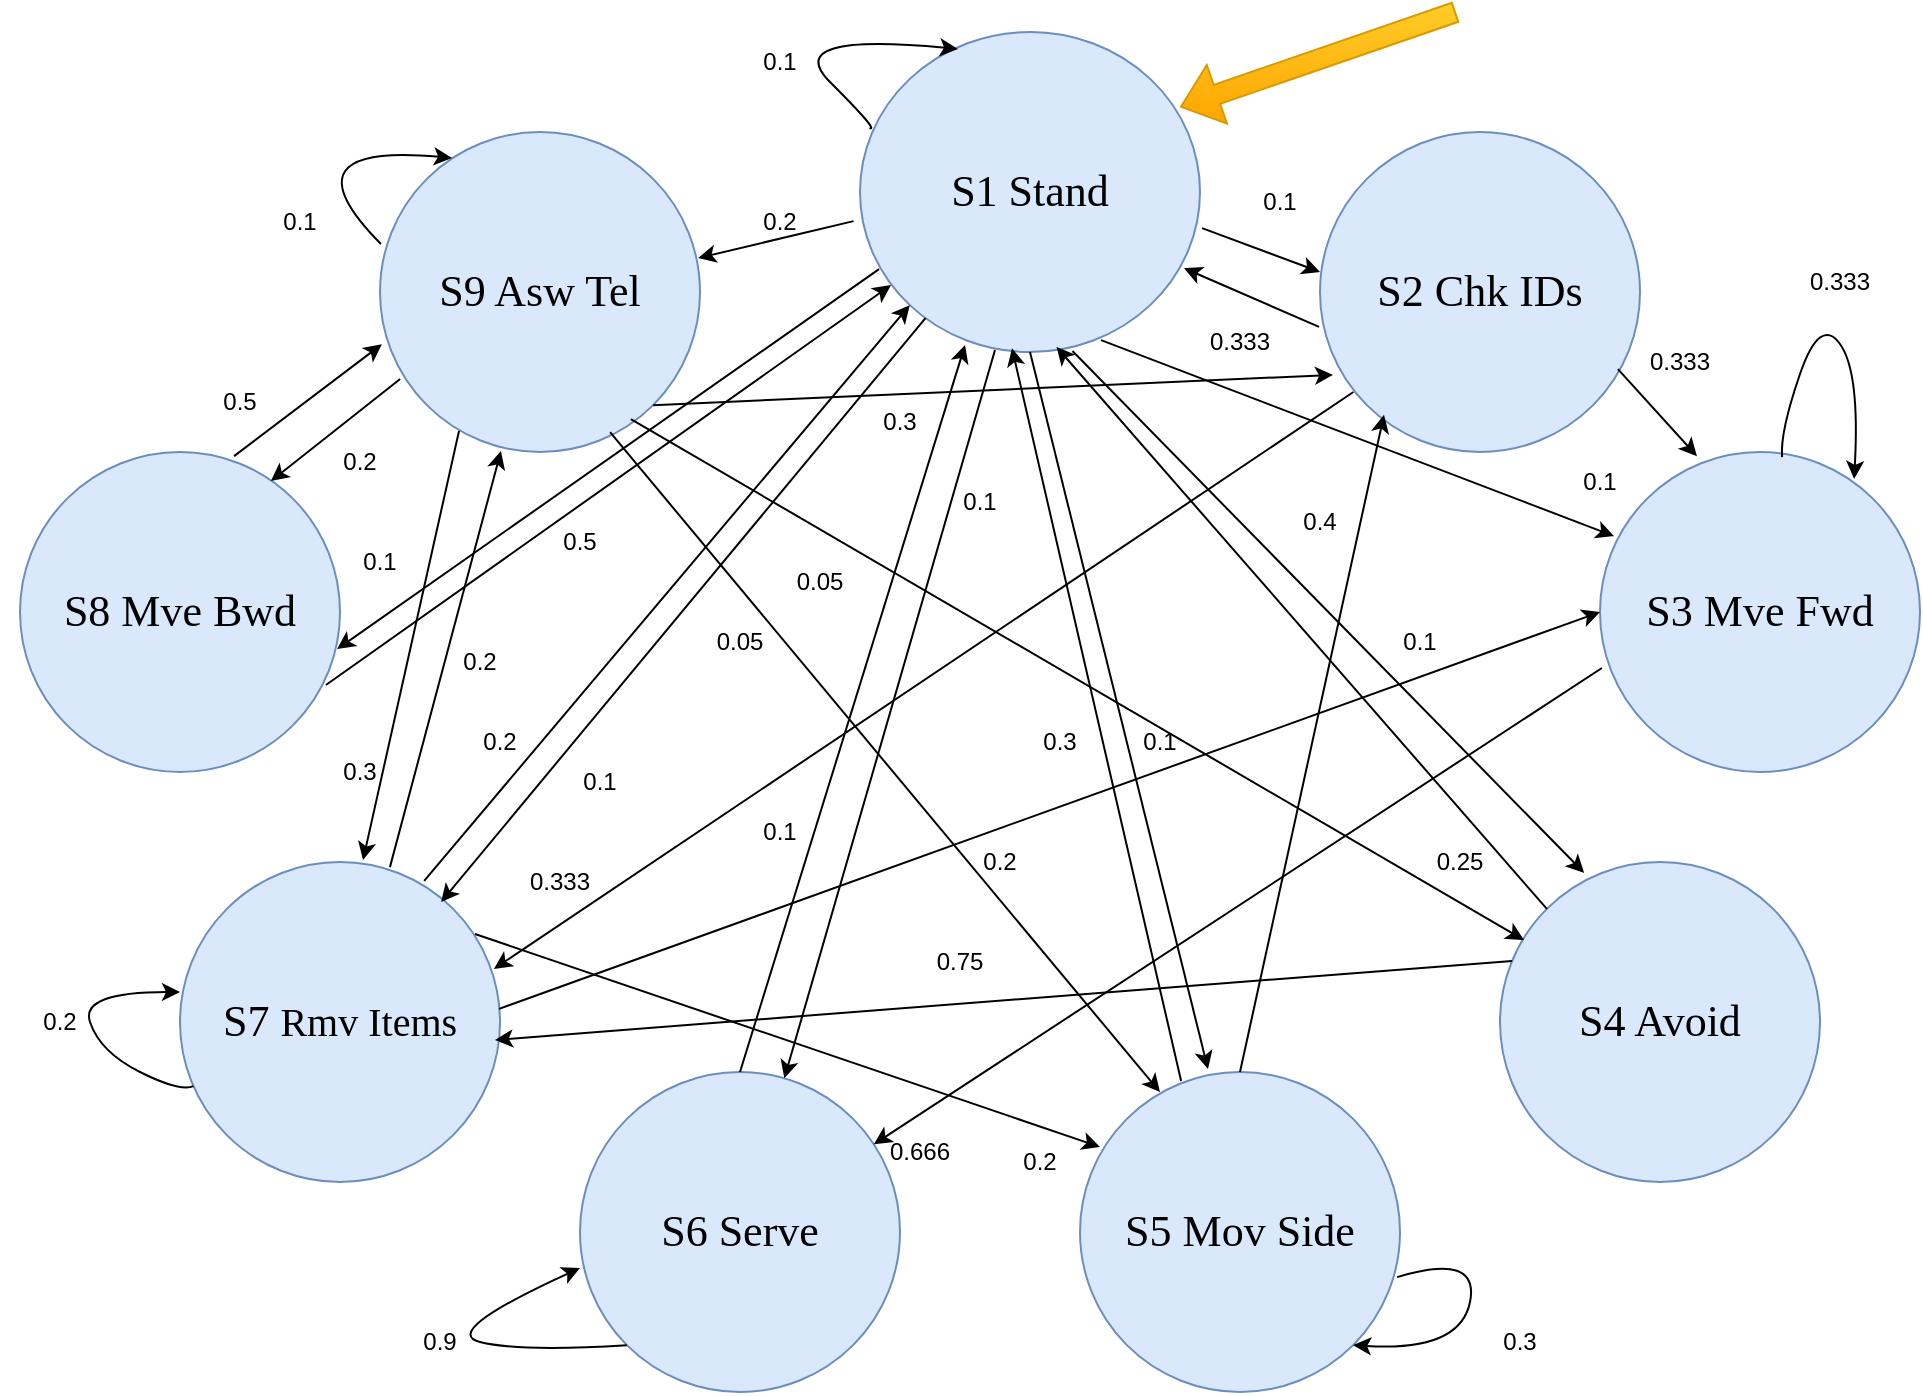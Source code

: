 <mxfile version="22.0.8" type="github">
  <diagram name="Page-1" id="dd472eb7-4b8b-5cd9-a60b-b15522922e76">
    <mxGraphModel dx="1014" dy="1520" grid="1" gridSize="12" guides="1" tooltips="1" connect="1" arrows="1" fold="1" page="1" pageScale="1" pageWidth="1100" pageHeight="850" background="none" math="0" shadow="0">
      <root>
        <mxCell id="0" />
        <mxCell id="1" parent="0" />
        <mxCell id="45236fa5f4b8e91a-1" value="S1 Stand" style="ellipse;whiteSpace=wrap;html=1;rounded=0;shadow=0;dashed=0;comic=0;fontFamily=Verdana;fontSize=22;fillColor=#dae8fc;strokeColor=#6c8ebf;" parent="1" vertex="1">
          <mxGeometry x="470" y="10" width="170" height="160" as="geometry" />
        </mxCell>
        <mxCell id="45236fa5f4b8e91a-2" value="S5 Mov Side" style="ellipse;whiteSpace=wrap;html=1;rounded=0;shadow=0;dashed=0;comic=0;fontFamily=Verdana;fontSize=22;fillColor=#dae8fc;strokeColor=#6c8ebf;" parent="1" vertex="1">
          <mxGeometry x="580" y="530" width="160" height="160" as="geometry" />
        </mxCell>
        <mxCell id="45236fa5f4b8e91a-3" value="S3 Mve Fwd" style="ellipse;whiteSpace=wrap;html=1;rounded=0;shadow=0;dashed=0;comic=0;fontFamily=Verdana;fontSize=22;fillColor=#dae8fc;strokeColor=#6c8ebf;" parent="1" vertex="1">
          <mxGeometry x="840" y="220" width="160" height="160" as="geometry" />
        </mxCell>
        <mxCell id="45236fa5f4b8e91a-4" value="S7 &lt;font style=&quot;font-size: 20px;&quot;&gt;Rmv Items&lt;/font&gt;" style="ellipse;whiteSpace=wrap;html=1;rounded=0;shadow=0;dashed=0;comic=0;fontFamily=Verdana;fontSize=22;fillColor=#dae8fc;strokeColor=#6c8ebf;" parent="1" vertex="1">
          <mxGeometry x="130" y="425" width="160" height="160" as="geometry" />
        </mxCell>
        <mxCell id="45236fa5f4b8e91a-5" value="S8 Mve Bwd" style="ellipse;whiteSpace=wrap;html=1;rounded=0;shadow=0;dashed=0;comic=0;fontFamily=Verdana;fontSize=22;fillColor=#dae8fc;strokeColor=#6c8ebf;" parent="1" vertex="1">
          <mxGeometry x="50" y="220" width="160" height="160" as="geometry" />
        </mxCell>
        <mxCell id="45236fa5f4b8e91a-6" value="S2 Chk IDs" style="ellipse;whiteSpace=wrap;html=1;rounded=0;shadow=0;dashed=0;comic=0;fontFamily=Verdana;fontSize=22;fillColor=#dae8fc;strokeColor=#6c8ebf;" parent="1" vertex="1">
          <mxGeometry x="700" y="60" width="160" height="160" as="geometry" />
        </mxCell>
        <mxCell id="45236fa5f4b8e91a-7" value="S4 Avoid" style="ellipse;whiteSpace=wrap;html=1;rounded=0;shadow=0;dashed=0;comic=0;fontFamily=Verdana;fontSize=22;fillColor=#dae8fc;strokeColor=#6c8ebf;" parent="1" vertex="1">
          <mxGeometry x="790" y="425" width="160" height="160" as="geometry" />
        </mxCell>
        <mxCell id="45236fa5f4b8e91a-8" value="S6 Serve" style="ellipse;whiteSpace=wrap;html=1;rounded=0;shadow=0;dashed=0;comic=0;fontFamily=Verdana;fontSize=22;fillColor=#dae8fc;strokeColor=#6c8ebf;" parent="1" vertex="1">
          <mxGeometry x="330" y="530" width="160" height="160" as="geometry" />
        </mxCell>
        <mxCell id="BMzWkoF-RMPC0aLK7jVe-1" value="S9 Asw Tel" style="ellipse;whiteSpace=wrap;html=1;rounded=0;shadow=0;dashed=0;comic=0;fontFamily=Verdana;fontSize=22;fillColor=#dae8fc;strokeColor=#6c8ebf;" parent="1" vertex="1">
          <mxGeometry x="230" y="60" width="160" height="160" as="geometry" />
        </mxCell>
        <mxCell id="BMzWkoF-RMPC0aLK7jVe-3" value="" style="curved=1;endArrow=classic;html=1;rounded=0;entryX=0.288;entryY=0.053;entryDx=0;entryDy=0;entryPerimeter=0;exitX=0.028;exitY=0.3;exitDx=0;exitDy=0;exitPerimeter=0;" parent="1" source="45236fa5f4b8e91a-1" target="45236fa5f4b8e91a-1" edge="1">
          <mxGeometry width="50" height="50" relative="1" as="geometry">
            <mxPoint x="430" y="60" as="sourcePoint" />
            <mxPoint x="480" y="10" as="targetPoint" />
            <Array as="points">
              <mxPoint x="480" y="60" />
              <mxPoint x="430" y="10" />
            </Array>
          </mxGeometry>
        </mxCell>
        <mxCell id="BMzWkoF-RMPC0aLK7jVe-5" value="" style="curved=1;endArrow=classic;html=1;rounded=0;exitX=0.569;exitY=0.016;exitDx=0;exitDy=0;exitPerimeter=0;entryX=0.794;entryY=0.084;entryDx=0;entryDy=0;entryPerimeter=0;" parent="1" source="45236fa5f4b8e91a-3" target="45236fa5f4b8e91a-3" edge="1">
          <mxGeometry width="50" height="50" relative="1" as="geometry">
            <mxPoint x="963.923" y="220.618" as="sourcePoint" />
            <mxPoint x="1010" y="223" as="targetPoint" />
            <Array as="points">
              <mxPoint x="930" y="210" />
              <mxPoint x="950" y="152" />
              <mxPoint x="970" y="180" />
            </Array>
          </mxGeometry>
        </mxCell>
        <mxCell id="BMzWkoF-RMPC0aLK7jVe-6" value="" style="curved=1;endArrow=classic;html=1;rounded=0;entryX=0.288;entryY=0.053;entryDx=0;entryDy=0;entryPerimeter=0;exitX=0;exitY=1;exitDx=0;exitDy=0;" parent="1" source="45236fa5f4b8e91a-8" edge="1">
          <mxGeometry width="50" height="50" relative="1" as="geometry">
            <mxPoint x="288" y="668" as="sourcePoint" />
            <mxPoint x="330" y="628" as="targetPoint" />
            <Array as="points">
              <mxPoint x="300" y="670" />
              <mxPoint x="260" y="660" />
            </Array>
          </mxGeometry>
        </mxCell>
        <mxCell id="BMzWkoF-RMPC0aLK7jVe-7" value="" style="curved=1;endArrow=classic;html=1;rounded=0;exitX=0.991;exitY=0.641;exitDx=0;exitDy=0;exitPerimeter=0;entryX=1;entryY=1;entryDx=0;entryDy=0;" parent="1" source="45236fa5f4b8e91a-2" target="45236fa5f4b8e91a-2" edge="1">
          <mxGeometry width="50" height="50" relative="1" as="geometry">
            <mxPoint x="790" y="650" as="sourcePoint" />
            <mxPoint x="760" y="680" as="targetPoint" />
            <Array as="points">
              <mxPoint x="780" y="620" />
              <mxPoint x="770" y="670" />
            </Array>
          </mxGeometry>
        </mxCell>
        <mxCell id="BMzWkoF-RMPC0aLK7jVe-12" value="" style="curved=1;endArrow=classic;html=1;rounded=0;" parent="1" source="45236fa5f4b8e91a-4" edge="1">
          <mxGeometry width="50" height="50" relative="1" as="geometry">
            <mxPoint x="110" y="580" as="sourcePoint" />
            <mxPoint x="130" y="490" as="targetPoint" />
            <Array as="points">
              <mxPoint x="130" y="540" />
              <mxPoint x="90" y="520" />
              <mxPoint x="80" y="490" />
            </Array>
          </mxGeometry>
        </mxCell>
        <mxCell id="BMzWkoF-RMPC0aLK7jVe-13" value="" style="curved=1;endArrow=classic;html=1;rounded=0;entryX=0.288;entryY=0.053;entryDx=0;entryDy=0;entryPerimeter=0;exitX=0.003;exitY=0.35;exitDx=0;exitDy=0;exitPerimeter=0;" parent="1" source="BMzWkoF-RMPC0aLK7jVe-1" edge="1">
          <mxGeometry width="50" height="50" relative="1" as="geometry">
            <mxPoint x="230" y="115" as="sourcePoint" />
            <mxPoint x="266" y="73" as="targetPoint" />
            <Array as="points">
              <mxPoint x="180" y="65" />
            </Array>
          </mxGeometry>
        </mxCell>
        <mxCell id="BMzWkoF-RMPC0aLK7jVe-14" value="" style="endArrow=classic;html=1;rounded=0;exitX=1.006;exitY=0.613;exitDx=0;exitDy=0;exitPerimeter=0;" parent="1" source="45236fa5f4b8e91a-1" edge="1">
          <mxGeometry width="50" height="50" relative="1" as="geometry">
            <mxPoint x="650" y="180" as="sourcePoint" />
            <mxPoint x="700" y="130" as="targetPoint" />
          </mxGeometry>
        </mxCell>
        <mxCell id="BMzWkoF-RMPC0aLK7jVe-16" value="" style="endArrow=classic;html=1;rounded=0;entryX=0.044;entryY=0.263;entryDx=0;entryDy=0;entryPerimeter=0;exitX=0.709;exitY=0.963;exitDx=0;exitDy=0;exitPerimeter=0;" parent="1" source="45236fa5f4b8e91a-1" target="45236fa5f4b8e91a-3" edge="1">
          <mxGeometry width="50" height="50" relative="1" as="geometry">
            <mxPoint x="650" y="300" as="sourcePoint" />
            <mxPoint x="700" y="250" as="targetPoint" />
          </mxGeometry>
        </mxCell>
        <mxCell id="BMzWkoF-RMPC0aLK7jVe-17" value="" style="endArrow=classic;html=1;rounded=0;exitX=0.397;exitY=0.994;exitDx=0;exitDy=0;exitPerimeter=0;" parent="1" source="45236fa5f4b8e91a-1" target="45236fa5f4b8e91a-8" edge="1">
          <mxGeometry width="50" height="50" relative="1" as="geometry">
            <mxPoint x="490" y="390" as="sourcePoint" />
            <mxPoint x="540" y="340" as="targetPoint" />
          </mxGeometry>
        </mxCell>
        <mxCell id="BMzWkoF-RMPC0aLK7jVe-18" value="" style="endArrow=classic;html=1;rounded=0;entryX=0.4;entryY=-0.009;entryDx=0;entryDy=0;entryPerimeter=0;exitX=0.5;exitY=1;exitDx=0;exitDy=0;" parent="1" source="45236fa5f4b8e91a-1" target="45236fa5f4b8e91a-2" edge="1">
          <mxGeometry width="50" height="50" relative="1" as="geometry">
            <mxPoint x="500" y="400" as="sourcePoint" />
            <mxPoint x="550" y="350" as="targetPoint" />
          </mxGeometry>
        </mxCell>
        <mxCell id="BMzWkoF-RMPC0aLK7jVe-19" value="" style="endArrow=classic;html=1;rounded=0;entryX=0.263;entryY=0.034;entryDx=0;entryDy=0;entryPerimeter=0;exitX=0.625;exitY=0.997;exitDx=0;exitDy=0;exitPerimeter=0;" parent="1" source="45236fa5f4b8e91a-1" target="45236fa5f4b8e91a-7" edge="1">
          <mxGeometry width="50" height="50" relative="1" as="geometry">
            <mxPoint x="510" y="410" as="sourcePoint" />
            <mxPoint x="560" y="360" as="targetPoint" />
          </mxGeometry>
        </mxCell>
        <mxCell id="BMzWkoF-RMPC0aLK7jVe-22" value="" style="endArrow=classic;html=1;rounded=0;entryX=0.991;entryY=0.616;entryDx=0;entryDy=0;entryPerimeter=0;exitX=0.056;exitY=0.741;exitDx=0;exitDy=0;exitPerimeter=0;" parent="1" source="45236fa5f4b8e91a-1" target="45236fa5f4b8e91a-5" edge="1">
          <mxGeometry width="50" height="50" relative="1" as="geometry">
            <mxPoint x="390" y="230" as="sourcePoint" />
            <mxPoint x="350" y="290" as="targetPoint" />
          </mxGeometry>
        </mxCell>
        <mxCell id="BMzWkoF-RMPC0aLK7jVe-23" value="" style="endArrow=classic;html=1;rounded=0;entryX=0.816;entryY=0.125;entryDx=0;entryDy=0;entryPerimeter=0;" parent="1" source="45236fa5f4b8e91a-1" target="45236fa5f4b8e91a-4" edge="1">
          <mxGeometry width="50" height="50" relative="1" as="geometry">
            <mxPoint x="470" y="180" as="sourcePoint" />
            <mxPoint x="430" y="320" as="targetPoint" />
          </mxGeometry>
        </mxCell>
        <mxCell id="BMzWkoF-RMPC0aLK7jVe-26" value="" style="endArrow=classic;html=1;rounded=0;exitX=-0.019;exitY=0.591;exitDx=0;exitDy=0;exitPerimeter=0;entryX=0.994;entryY=0.394;entryDx=0;entryDy=0;entryPerimeter=0;" parent="1" source="45236fa5f4b8e91a-1" target="BMzWkoF-RMPC0aLK7jVe-1" edge="1">
          <mxGeometry width="50" height="50" relative="1" as="geometry">
            <mxPoint x="467" y="105" as="sourcePoint" />
            <mxPoint x="390" y="131" as="targetPoint" />
            <Array as="points" />
          </mxGeometry>
        </mxCell>
        <mxCell id="BMzWkoF-RMPC0aLK7jVe-25" value="0.2" style="text;html=1;strokeColor=none;fillColor=none;align=center;verticalAlign=middle;whiteSpace=wrap;rounded=0;" parent="1" vertex="1">
          <mxGeometry x="400" y="90" width="60" height="30" as="geometry" />
        </mxCell>
        <mxCell id="BMzWkoF-RMPC0aLK7jVe-27" value="0.1" style="text;html=1;strokeColor=none;fillColor=none;align=center;verticalAlign=middle;whiteSpace=wrap;rounded=0;" parent="1" vertex="1">
          <mxGeometry x="200" y="260" width="60" height="30" as="geometry" />
        </mxCell>
        <mxCell id="BMzWkoF-RMPC0aLK7jVe-28" value="0.1" style="text;html=1;strokeColor=none;fillColor=none;align=center;verticalAlign=middle;whiteSpace=wrap;rounded=0;" parent="1" vertex="1">
          <mxGeometry x="310" y="370" width="60" height="30" as="geometry" />
        </mxCell>
        <mxCell id="BMzWkoF-RMPC0aLK7jVe-29" value="0.1" style="text;html=1;strokeColor=none;fillColor=none;align=center;verticalAlign=middle;whiteSpace=wrap;rounded=0;" parent="1" vertex="1">
          <mxGeometry x="500" y="230" width="60" height="30" as="geometry" />
        </mxCell>
        <mxCell id="BMzWkoF-RMPC0aLK7jVe-30" value="0.1" style="text;html=1;strokeColor=none;fillColor=none;align=center;verticalAlign=middle;whiteSpace=wrap;rounded=0;" parent="1" vertex="1">
          <mxGeometry x="590" y="350" width="60" height="30" as="geometry" />
        </mxCell>
        <mxCell id="BMzWkoF-RMPC0aLK7jVe-31" value="0.1" style="text;html=1;strokeColor=none;fillColor=none;align=center;verticalAlign=middle;whiteSpace=wrap;rounded=0;" parent="1" vertex="1">
          <mxGeometry x="720" y="300" width="60" height="30" as="geometry" />
        </mxCell>
        <mxCell id="BMzWkoF-RMPC0aLK7jVe-32" value="0.1" style="text;html=1;strokeColor=none;fillColor=none;align=center;verticalAlign=middle;whiteSpace=wrap;rounded=0;" parent="1" vertex="1">
          <mxGeometry x="810" y="220" width="60" height="30" as="geometry" />
        </mxCell>
        <mxCell id="BMzWkoF-RMPC0aLK7jVe-33" value="0.1" style="text;html=1;strokeColor=none;fillColor=none;align=center;verticalAlign=middle;whiteSpace=wrap;rounded=0;" parent="1" vertex="1">
          <mxGeometry x="650" y="80" width="60" height="30" as="geometry" />
        </mxCell>
        <mxCell id="BMzWkoF-RMPC0aLK7jVe-35" value="0.1" style="text;html=1;strokeColor=none;fillColor=none;align=center;verticalAlign=middle;whiteSpace=wrap;rounded=0;" parent="1" vertex="1">
          <mxGeometry x="400" y="10" width="60" height="30" as="geometry" />
        </mxCell>
        <mxCell id="BMzWkoF-RMPC0aLK7jVe-36" value="0.333" style="text;html=1;strokeColor=none;fillColor=none;align=center;verticalAlign=middle;whiteSpace=wrap;rounded=0;" parent="1" vertex="1">
          <mxGeometry x="930" y="120" width="60" height="30" as="geometry" />
        </mxCell>
        <mxCell id="BMzWkoF-RMPC0aLK7jVe-39" value="0.3" style="text;html=1;strokeColor=none;fillColor=none;align=center;verticalAlign=middle;whiteSpace=wrap;rounded=0;" parent="1" vertex="1">
          <mxGeometry x="770" y="650" width="60" height="30" as="geometry" />
        </mxCell>
        <mxCell id="BMzWkoF-RMPC0aLK7jVe-40" value="0.9" style="text;html=1;strokeColor=none;fillColor=none;align=center;verticalAlign=middle;whiteSpace=wrap;rounded=0;" parent="1" vertex="1">
          <mxGeometry x="230" y="650" width="60" height="30" as="geometry" />
        </mxCell>
        <mxCell id="BMzWkoF-RMPC0aLK7jVe-41" value="0.2" style="text;html=1;strokeColor=none;fillColor=none;align=center;verticalAlign=middle;whiteSpace=wrap;rounded=0;" parent="1" vertex="1">
          <mxGeometry x="40" y="490" width="60" height="30" as="geometry" />
        </mxCell>
        <mxCell id="BMzWkoF-RMPC0aLK7jVe-42" value="0.1" style="text;html=1;strokeColor=none;fillColor=none;align=center;verticalAlign=middle;whiteSpace=wrap;rounded=0;" parent="1" vertex="1">
          <mxGeometry x="160" y="90" width="60" height="30" as="geometry" />
        </mxCell>
        <mxCell id="BMzWkoF-RMPC0aLK7jVe-50" value="" style="endArrow=classic;html=1;rounded=0;exitX=-0.003;exitY=0.609;exitDx=0;exitDy=0;exitPerimeter=0;entryX=0.953;entryY=0.738;entryDx=0;entryDy=0;entryPerimeter=0;" parent="1" source="45236fa5f4b8e91a-6" target="45236fa5f4b8e91a-1" edge="1">
          <mxGeometry width="50" height="50" relative="1" as="geometry">
            <mxPoint x="651.5" y="168.66" as="sourcePoint" />
            <mxPoint x="694.54" y="172.89" as="targetPoint" />
          </mxGeometry>
        </mxCell>
        <mxCell id="BMzWkoF-RMPC0aLK7jVe-54" value="0.333" style="text;html=1;strokeColor=none;fillColor=none;align=center;verticalAlign=middle;whiteSpace=wrap;rounded=0;" parent="1" vertex="1">
          <mxGeometry x="630" y="150" width="60" height="30" as="geometry" />
        </mxCell>
        <mxCell id="BMzWkoF-RMPC0aLK7jVe-57" value="" style="endArrow=classic;html=1;rounded=0;exitX=0.931;exitY=0.741;exitDx=0;exitDy=0;exitPerimeter=0;entryX=0.303;entryY=0.013;entryDx=0;entryDy=0;entryPerimeter=0;" parent="1" source="45236fa5f4b8e91a-6" target="45236fa5f4b8e91a-3" edge="1">
          <mxGeometry width="50" height="50" relative="1" as="geometry">
            <mxPoint x="880" y="190" as="sourcePoint" />
            <mxPoint x="930" y="140" as="targetPoint" />
            <Array as="points" />
          </mxGeometry>
        </mxCell>
        <mxCell id="BMzWkoF-RMPC0aLK7jVe-58" value="0.333" style="text;html=1;strokeColor=none;fillColor=none;align=center;verticalAlign=middle;whiteSpace=wrap;rounded=0;" parent="1" vertex="1">
          <mxGeometry x="850" y="160" width="60" height="30" as="geometry" />
        </mxCell>
        <mxCell id="BMzWkoF-RMPC0aLK7jVe-61" value="" style="endArrow=classic;html=1;rounded=0;entryX=0.981;entryY=0.334;entryDx=0;entryDy=0;entryPerimeter=0;" parent="1" target="45236fa5f4b8e91a-4" edge="1">
          <mxGeometry width="50" height="50" relative="1" as="geometry">
            <mxPoint x="716.72" y="190" as="sourcePoint" />
            <mxPoint x="350" y="510.32" as="targetPoint" />
          </mxGeometry>
        </mxCell>
        <mxCell id="BMzWkoF-RMPC0aLK7jVe-62" value="0.333" style="text;html=1;strokeColor=none;fillColor=none;align=center;verticalAlign=middle;whiteSpace=wrap;rounded=0;" parent="1" vertex="1">
          <mxGeometry x="290" y="420" width="60" height="30" as="geometry" />
        </mxCell>
        <mxCell id="BMzWkoF-RMPC0aLK7jVe-63" value="" style="endArrow=classic;html=1;rounded=0;exitX=0.006;exitY=0.675;exitDx=0;exitDy=0;exitPerimeter=0;" parent="1" source="45236fa5f4b8e91a-3" target="45236fa5f4b8e91a-8" edge="1">
          <mxGeometry width="50" height="50" relative="1" as="geometry">
            <mxPoint x="950" y="90.0" as="sourcePoint" />
            <mxPoint x="383.8" y="479.04" as="targetPoint" />
          </mxGeometry>
        </mxCell>
        <mxCell id="BMzWkoF-RMPC0aLK7jVe-64" value="0.666" style="text;html=1;strokeColor=none;fillColor=none;align=center;verticalAlign=middle;whiteSpace=wrap;rounded=0;" parent="1" vertex="1">
          <mxGeometry x="470" y="555" width="60" height="30" as="geometry" />
        </mxCell>
        <mxCell id="BMzWkoF-RMPC0aLK7jVe-65" value="" style="endArrow=classic;html=1;rounded=0;exitX=0;exitY=0;exitDx=0;exitDy=0;entryX=0.578;entryY=0.984;entryDx=0;entryDy=0;entryPerimeter=0;" parent="1" source="45236fa5f4b8e91a-7" target="45236fa5f4b8e91a-1" edge="1">
          <mxGeometry width="50" height="50" relative="1" as="geometry">
            <mxPoint x="470" y="370" as="sourcePoint" />
            <mxPoint x="520" y="320" as="targetPoint" />
          </mxGeometry>
        </mxCell>
        <mxCell id="BMzWkoF-RMPC0aLK7jVe-67" value="" style="endArrow=classic;html=1;rounded=0;exitX=0.038;exitY=0.309;exitDx=0;exitDy=0;entryX=0.984;entryY=0.556;entryDx=0;entryDy=0;entryPerimeter=0;exitPerimeter=0;" parent="1" source="45236fa5f4b8e91a-7" target="45236fa5f4b8e91a-4" edge="1">
          <mxGeometry width="50" height="50" relative="1" as="geometry">
            <mxPoint x="470" y="370" as="sourcePoint" />
            <mxPoint x="520" y="320" as="targetPoint" />
          </mxGeometry>
        </mxCell>
        <mxCell id="BMzWkoF-RMPC0aLK7jVe-68" value="0.75" style="text;html=1;strokeColor=none;fillColor=none;align=center;verticalAlign=middle;whiteSpace=wrap;rounded=0;" parent="1" vertex="1">
          <mxGeometry x="490" y="460" width="60" height="30" as="geometry" />
        </mxCell>
        <mxCell id="BMzWkoF-RMPC0aLK7jVe-69" value="" style="endArrow=classic;html=1;rounded=0;exitX=0.316;exitY=0.028;exitDx=0;exitDy=0;exitPerimeter=0;entryX=0.447;entryY=0.988;entryDx=0;entryDy=0;entryPerimeter=0;" parent="1" source="45236fa5f4b8e91a-2" target="45236fa5f4b8e91a-1" edge="1">
          <mxGeometry width="50" height="50" relative="1" as="geometry">
            <mxPoint x="480" y="370" as="sourcePoint" />
            <mxPoint x="530" y="320" as="targetPoint" />
          </mxGeometry>
        </mxCell>
        <mxCell id="BMzWkoF-RMPC0aLK7jVe-70" value="0.3" style="text;html=1;strokeColor=none;fillColor=none;align=center;verticalAlign=middle;whiteSpace=wrap;rounded=0;" parent="1" vertex="1">
          <mxGeometry x="540" y="350" width="60" height="30" as="geometry" />
        </mxCell>
        <mxCell id="BMzWkoF-RMPC0aLK7jVe-71" value="" style="endArrow=classic;html=1;rounded=0;exitX=0.5;exitY=0;exitDx=0;exitDy=0;entryX=0.2;entryY=0.884;entryDx=0;entryDy=0;entryPerimeter=0;" parent="1" source="45236fa5f4b8e91a-2" target="45236fa5f4b8e91a-6" edge="1">
          <mxGeometry width="50" height="50" relative="1" as="geometry">
            <mxPoint x="670" y="400" as="sourcePoint" />
            <mxPoint x="581" y="34" as="targetPoint" />
          </mxGeometry>
        </mxCell>
        <mxCell id="BMzWkoF-RMPC0aLK7jVe-66" value="0.25" style="text;html=1;strokeColor=none;fillColor=none;align=center;verticalAlign=middle;whiteSpace=wrap;rounded=0;" parent="1" vertex="1">
          <mxGeometry x="740" y="410" width="60" height="30" as="geometry" />
        </mxCell>
        <mxCell id="BMzWkoF-RMPC0aLK7jVe-73" value="0.4" style="text;html=1;strokeColor=none;fillColor=none;align=center;verticalAlign=middle;whiteSpace=wrap;rounded=0;" parent="1" vertex="1">
          <mxGeometry x="670" y="240" width="60" height="30" as="geometry" />
        </mxCell>
        <mxCell id="BMzWkoF-RMPC0aLK7jVe-74" value="" style="endArrow=classic;html=1;rounded=0;exitX=0.5;exitY=0;exitDx=0;exitDy=0;entryX=0.309;entryY=0.978;entryDx=0;entryDy=0;entryPerimeter=0;" parent="1" source="45236fa5f4b8e91a-8" target="45236fa5f4b8e91a-1" edge="1">
          <mxGeometry width="50" height="50" relative="1" as="geometry">
            <mxPoint x="480" y="370" as="sourcePoint" />
            <mxPoint x="530" y="320" as="targetPoint" />
          </mxGeometry>
        </mxCell>
        <mxCell id="BMzWkoF-RMPC0aLK7jVe-75" value="0.1" style="text;html=1;strokeColor=none;fillColor=none;align=center;verticalAlign=middle;whiteSpace=wrap;rounded=0;" parent="1" vertex="1">
          <mxGeometry x="400" y="395" width="60" height="30" as="geometry" />
        </mxCell>
        <mxCell id="BMzWkoF-RMPC0aLK7jVe-76" value="" style="endArrow=classic;html=1;rounded=0;exitX=0.763;exitY=0.059;exitDx=0;exitDy=0;exitPerimeter=0;entryX=0;entryY=1;entryDx=0;entryDy=0;" parent="1" source="45236fa5f4b8e91a-4" target="45236fa5f4b8e91a-1" edge="1">
          <mxGeometry width="50" height="50" relative="1" as="geometry">
            <mxPoint x="480" y="370" as="sourcePoint" />
            <mxPoint x="530" y="320" as="targetPoint" />
          </mxGeometry>
        </mxCell>
        <mxCell id="BMzWkoF-RMPC0aLK7jVe-77" value="0.2" style="text;html=1;strokeColor=none;fillColor=none;align=center;verticalAlign=middle;whiteSpace=wrap;rounded=0;" parent="1" vertex="1">
          <mxGeometry x="260" y="350" width="60" height="30" as="geometry" />
        </mxCell>
        <mxCell id="BMzWkoF-RMPC0aLK7jVe-80" value="" style="endArrow=classic;html=1;rounded=0;exitX=0.997;exitY=0.459;exitDx=0;exitDy=0;exitPerimeter=0;entryX=0;entryY=0.5;entryDx=0;entryDy=0;" parent="1" source="45236fa5f4b8e91a-4" target="45236fa5f4b8e91a-3" edge="1">
          <mxGeometry width="50" height="50" relative="1" as="geometry">
            <mxPoint x="290" y="498" as="sourcePoint" />
            <mxPoint x="539.46" y="436.5" as="targetPoint" />
          </mxGeometry>
        </mxCell>
        <mxCell id="BMzWkoF-RMPC0aLK7jVe-81" value="0.2" style="text;html=1;strokeColor=none;fillColor=none;align=center;verticalAlign=middle;whiteSpace=wrap;rounded=0;" parent="1" vertex="1">
          <mxGeometry x="510" y="410" width="60" height="30" as="geometry" />
        </mxCell>
        <mxCell id="BMzWkoF-RMPC0aLK7jVe-82" value="" style="endArrow=classic;html=1;rounded=0;exitX=0.922;exitY=0.225;exitDx=0;exitDy=0;exitPerimeter=0;entryX=1;entryY=0.25;entryDx=0;entryDy=0;" parent="1" source="45236fa5f4b8e91a-4" target="BMzWkoF-RMPC0aLK7jVe-83" edge="1">
          <mxGeometry width="50" height="50" relative="1" as="geometry">
            <mxPoint x="480" y="370" as="sourcePoint" />
            <mxPoint x="530" y="320" as="targetPoint" />
          </mxGeometry>
        </mxCell>
        <mxCell id="BMzWkoF-RMPC0aLK7jVe-83" value="0.2" style="text;html=1;strokeColor=none;fillColor=none;align=center;verticalAlign=middle;whiteSpace=wrap;rounded=0;" parent="1" vertex="1">
          <mxGeometry x="530" y="560" width="60" height="30" as="geometry" />
        </mxCell>
        <mxCell id="BMzWkoF-RMPC0aLK7jVe-84" value="" style="endArrow=classic;html=1;rounded=0;exitX=0.656;exitY=0.016;exitDx=0;exitDy=0;exitPerimeter=0;entryX=0.378;entryY=0.997;entryDx=0;entryDy=0;entryPerimeter=0;" parent="1" source="45236fa5f4b8e91a-4" target="BMzWkoF-RMPC0aLK7jVe-1" edge="1">
          <mxGeometry width="50" height="50" relative="1" as="geometry">
            <mxPoint x="480" y="370" as="sourcePoint" />
            <mxPoint x="530" y="320" as="targetPoint" />
          </mxGeometry>
        </mxCell>
        <mxCell id="BMzWkoF-RMPC0aLK7jVe-85" value="0.2" style="text;html=1;strokeColor=none;fillColor=none;align=center;verticalAlign=middle;whiteSpace=wrap;rounded=0;" parent="1" vertex="1">
          <mxGeometry x="250" y="310" width="60" height="30" as="geometry" />
        </mxCell>
        <mxCell id="BMzWkoF-RMPC0aLK7jVe-86" value="" style="endArrow=classic;html=1;rounded=0;exitX=0.956;exitY=0.728;exitDx=0;exitDy=0;exitPerimeter=0;entryX=0.091;entryY=0.791;entryDx=0;entryDy=0;entryPerimeter=0;" parent="1" source="45236fa5f4b8e91a-5" target="45236fa5f4b8e91a-1" edge="1">
          <mxGeometry width="50" height="50" relative="1" as="geometry">
            <mxPoint x="480" y="370" as="sourcePoint" />
            <mxPoint x="530" y="320" as="targetPoint" />
          </mxGeometry>
        </mxCell>
        <mxCell id="BMzWkoF-RMPC0aLK7jVe-87" value="0.5" style="text;html=1;strokeColor=none;fillColor=none;align=center;verticalAlign=middle;whiteSpace=wrap;rounded=0;" parent="1" vertex="1">
          <mxGeometry x="300" y="250" width="60" height="30" as="geometry" />
        </mxCell>
        <mxCell id="BMzWkoF-RMPC0aLK7jVe-89" value="" style="endArrow=classic;html=1;rounded=0;exitX=0.669;exitY=0.013;exitDx=0;exitDy=0;exitPerimeter=0;entryX=0.006;entryY=0.663;entryDx=0;entryDy=0;entryPerimeter=0;" parent="1" source="45236fa5f4b8e91a-5" target="BMzWkoF-RMPC0aLK7jVe-1" edge="1">
          <mxGeometry width="50" height="50" relative="1" as="geometry">
            <mxPoint x="480" y="370" as="sourcePoint" />
            <mxPoint x="530" y="320" as="targetPoint" />
          </mxGeometry>
        </mxCell>
        <mxCell id="BMzWkoF-RMPC0aLK7jVe-90" value="0.5" style="text;html=1;strokeColor=none;fillColor=none;align=center;verticalAlign=middle;whiteSpace=wrap;rounded=0;" parent="1" vertex="1">
          <mxGeometry x="130" y="180" width="60" height="30" as="geometry" />
        </mxCell>
        <mxCell id="BMzWkoF-RMPC0aLK7jVe-91" value="" style="endArrow=classic;html=1;rounded=0;exitX=1;exitY=1;exitDx=0;exitDy=0;entryX=0.041;entryY=0.759;entryDx=0;entryDy=0;entryPerimeter=0;" parent="1" source="BMzWkoF-RMPC0aLK7jVe-1" target="45236fa5f4b8e91a-6" edge="1">
          <mxGeometry width="50" height="50" relative="1" as="geometry">
            <mxPoint x="480" y="370" as="sourcePoint" />
            <mxPoint x="530" y="320" as="targetPoint" />
          </mxGeometry>
        </mxCell>
        <mxCell id="BMzWkoF-RMPC0aLK7jVe-92" value="0.3" style="text;html=1;strokeColor=none;fillColor=none;align=center;verticalAlign=middle;whiteSpace=wrap;rounded=0;" parent="1" vertex="1">
          <mxGeometry x="460" y="190" width="60" height="30" as="geometry" />
        </mxCell>
        <mxCell id="BMzWkoF-RMPC0aLK7jVe-93" value="" style="endArrow=classic;html=1;rounded=0;exitX=0.784;exitY=0.897;exitDx=0;exitDy=0;exitPerimeter=0;entryX=0.075;entryY=0.244;entryDx=0;entryDy=0;entryPerimeter=0;" parent="1" source="BMzWkoF-RMPC0aLK7jVe-1" target="45236fa5f4b8e91a-7" edge="1">
          <mxGeometry width="50" height="50" relative="1" as="geometry">
            <mxPoint x="480" y="370" as="sourcePoint" />
            <mxPoint x="770" y="480" as="targetPoint" />
          </mxGeometry>
        </mxCell>
        <mxCell id="BMzWkoF-RMPC0aLK7jVe-94" value="0.05" style="text;html=1;strokeColor=none;fillColor=none;align=center;verticalAlign=middle;whiteSpace=wrap;rounded=0;" parent="1" vertex="1">
          <mxGeometry x="420" y="270" width="60" height="30" as="geometry" />
        </mxCell>
        <mxCell id="BMzWkoF-RMPC0aLK7jVe-95" value="" style="endArrow=classic;html=1;rounded=0;exitX=0.719;exitY=0.938;exitDx=0;exitDy=0;exitPerimeter=0;entryX=0.25;entryY=0.063;entryDx=0;entryDy=0;entryPerimeter=0;" parent="1" source="BMzWkoF-RMPC0aLK7jVe-1" target="45236fa5f4b8e91a-2" edge="1">
          <mxGeometry width="50" height="50" relative="1" as="geometry">
            <mxPoint x="480" y="370" as="sourcePoint" />
            <mxPoint x="530" y="320" as="targetPoint" />
          </mxGeometry>
        </mxCell>
        <mxCell id="BMzWkoF-RMPC0aLK7jVe-96" value="0.05" style="text;html=1;strokeColor=none;fillColor=none;align=center;verticalAlign=middle;whiteSpace=wrap;rounded=0;" parent="1" vertex="1">
          <mxGeometry x="380" y="300" width="60" height="30" as="geometry" />
        </mxCell>
        <mxCell id="BMzWkoF-RMPC0aLK7jVe-97" value="" style="endArrow=classic;html=1;rounded=0;exitX=0.247;exitY=0.934;exitDx=0;exitDy=0;entryX=0.572;entryY=-0.006;entryDx=0;entryDy=0;entryPerimeter=0;exitPerimeter=0;" parent="1" source="BMzWkoF-RMPC0aLK7jVe-1" target="45236fa5f4b8e91a-4" edge="1">
          <mxGeometry width="50" height="50" relative="1" as="geometry">
            <mxPoint x="480" y="370" as="sourcePoint" />
            <mxPoint x="530" y="320" as="targetPoint" />
          </mxGeometry>
        </mxCell>
        <mxCell id="BMzWkoF-RMPC0aLK7jVe-98" value="0.3" style="text;html=1;strokeColor=none;fillColor=none;align=center;verticalAlign=middle;whiteSpace=wrap;rounded=0;" parent="1" vertex="1">
          <mxGeometry x="190" y="365" width="60" height="30" as="geometry" />
        </mxCell>
        <mxCell id="BMzWkoF-RMPC0aLK7jVe-99" value="" style="endArrow=classic;html=1;rounded=0;exitX=0.063;exitY=0.772;exitDx=0;exitDy=0;exitPerimeter=0;entryX=0.784;entryY=0.091;entryDx=0;entryDy=0;entryPerimeter=0;" parent="1" source="BMzWkoF-RMPC0aLK7jVe-1" target="45236fa5f4b8e91a-5" edge="1">
          <mxGeometry width="50" height="50" relative="1" as="geometry">
            <mxPoint x="480" y="370" as="sourcePoint" />
            <mxPoint x="530" y="320" as="targetPoint" />
          </mxGeometry>
        </mxCell>
        <mxCell id="BMzWkoF-RMPC0aLK7jVe-100" value="0.2" style="text;html=1;strokeColor=none;fillColor=none;align=center;verticalAlign=middle;whiteSpace=wrap;rounded=0;" parent="1" vertex="1">
          <mxGeometry x="190" y="210" width="60" height="30" as="geometry" />
        </mxCell>
        <mxCell id="gT-zhXzvDqt6jIvxpcTi-5" value="" style="shape=flexArrow;endArrow=classic;html=1;rounded=0;entryX=0.971;entryY=0.247;entryDx=0;entryDy=0;entryPerimeter=0;fillColor=#ffcd28;gradientColor=#ffa500;strokeColor=#d79b00;" edge="1" parent="1">
          <mxGeometry width="50" height="50" relative="1" as="geometry">
            <mxPoint x="768" as="sourcePoint" />
            <mxPoint x="630.0" y="47.52" as="targetPoint" />
          </mxGeometry>
        </mxCell>
      </root>
    </mxGraphModel>
  </diagram>
</mxfile>
